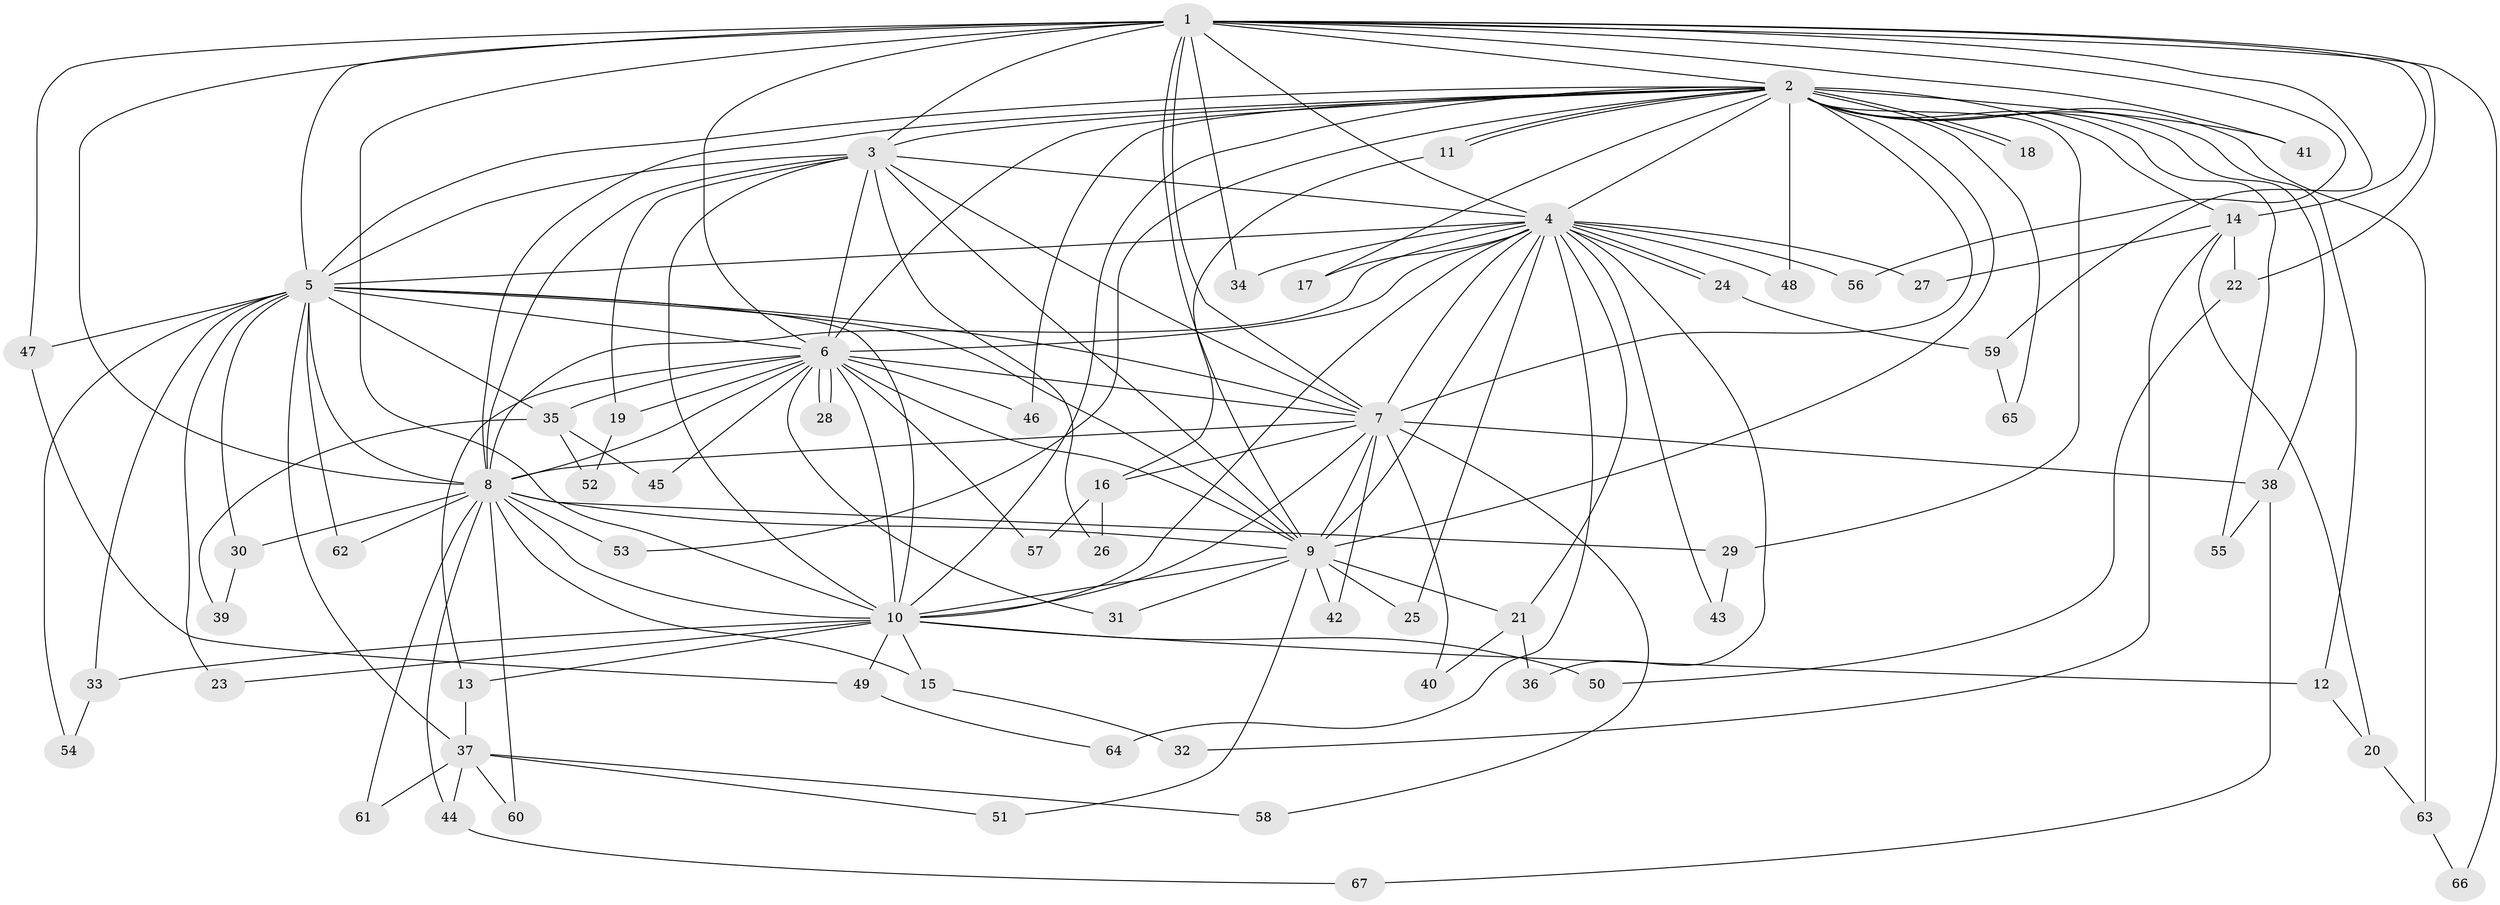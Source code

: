 // Generated by graph-tools (version 1.1) at 2025/11/02/27/25 16:11:07]
// undirected, 67 vertices, 159 edges
graph export_dot {
graph [start="1"]
  node [color=gray90,style=filled];
  1;
  2;
  3;
  4;
  5;
  6;
  7;
  8;
  9;
  10;
  11;
  12;
  13;
  14;
  15;
  16;
  17;
  18;
  19;
  20;
  21;
  22;
  23;
  24;
  25;
  26;
  27;
  28;
  29;
  30;
  31;
  32;
  33;
  34;
  35;
  36;
  37;
  38;
  39;
  40;
  41;
  42;
  43;
  44;
  45;
  46;
  47;
  48;
  49;
  50;
  51;
  52;
  53;
  54;
  55;
  56;
  57;
  58;
  59;
  60;
  61;
  62;
  63;
  64;
  65;
  66;
  67;
  1 -- 2;
  1 -- 3;
  1 -- 4;
  1 -- 5;
  1 -- 6;
  1 -- 7;
  1 -- 8;
  1 -- 9;
  1 -- 10;
  1 -- 14;
  1 -- 22;
  1 -- 34;
  1 -- 41;
  1 -- 47;
  1 -- 56;
  1 -- 59;
  1 -- 66;
  2 -- 3;
  2 -- 4;
  2 -- 5;
  2 -- 6;
  2 -- 7;
  2 -- 8;
  2 -- 9;
  2 -- 10;
  2 -- 11;
  2 -- 11;
  2 -- 12;
  2 -- 14;
  2 -- 17;
  2 -- 18;
  2 -- 18;
  2 -- 29;
  2 -- 38;
  2 -- 41;
  2 -- 46;
  2 -- 48;
  2 -- 53;
  2 -- 55;
  2 -- 63;
  2 -- 65;
  3 -- 4;
  3 -- 5;
  3 -- 6;
  3 -- 7;
  3 -- 8;
  3 -- 9;
  3 -- 10;
  3 -- 19;
  3 -- 26;
  4 -- 5;
  4 -- 6;
  4 -- 7;
  4 -- 8;
  4 -- 9;
  4 -- 10;
  4 -- 17;
  4 -- 21;
  4 -- 24;
  4 -- 24;
  4 -- 25;
  4 -- 27;
  4 -- 34;
  4 -- 36;
  4 -- 43;
  4 -- 48;
  4 -- 56;
  4 -- 64;
  5 -- 6;
  5 -- 7;
  5 -- 8;
  5 -- 9;
  5 -- 10;
  5 -- 23;
  5 -- 30;
  5 -- 33;
  5 -- 35;
  5 -- 37;
  5 -- 47;
  5 -- 54;
  5 -- 62;
  6 -- 7;
  6 -- 8;
  6 -- 9;
  6 -- 10;
  6 -- 13;
  6 -- 19;
  6 -- 28;
  6 -- 28;
  6 -- 31;
  6 -- 35;
  6 -- 45;
  6 -- 46;
  6 -- 57;
  7 -- 8;
  7 -- 9;
  7 -- 10;
  7 -- 16;
  7 -- 38;
  7 -- 40;
  7 -- 42;
  7 -- 58;
  8 -- 9;
  8 -- 10;
  8 -- 15;
  8 -- 29;
  8 -- 30;
  8 -- 44;
  8 -- 53;
  8 -- 60;
  8 -- 61;
  8 -- 62;
  9 -- 10;
  9 -- 21;
  9 -- 25;
  9 -- 31;
  9 -- 42;
  9 -- 51;
  10 -- 12;
  10 -- 13;
  10 -- 15;
  10 -- 23;
  10 -- 33;
  10 -- 49;
  10 -- 50;
  11 -- 16;
  12 -- 20;
  13 -- 37;
  14 -- 20;
  14 -- 22;
  14 -- 27;
  14 -- 32;
  15 -- 32;
  16 -- 26;
  16 -- 57;
  19 -- 52;
  20 -- 63;
  21 -- 36;
  21 -- 40;
  22 -- 50;
  24 -- 59;
  29 -- 43;
  30 -- 39;
  33 -- 54;
  35 -- 39;
  35 -- 45;
  35 -- 52;
  37 -- 44;
  37 -- 51;
  37 -- 58;
  37 -- 60;
  37 -- 61;
  38 -- 55;
  38 -- 67;
  44 -- 67;
  47 -- 49;
  49 -- 64;
  59 -- 65;
  63 -- 66;
}
